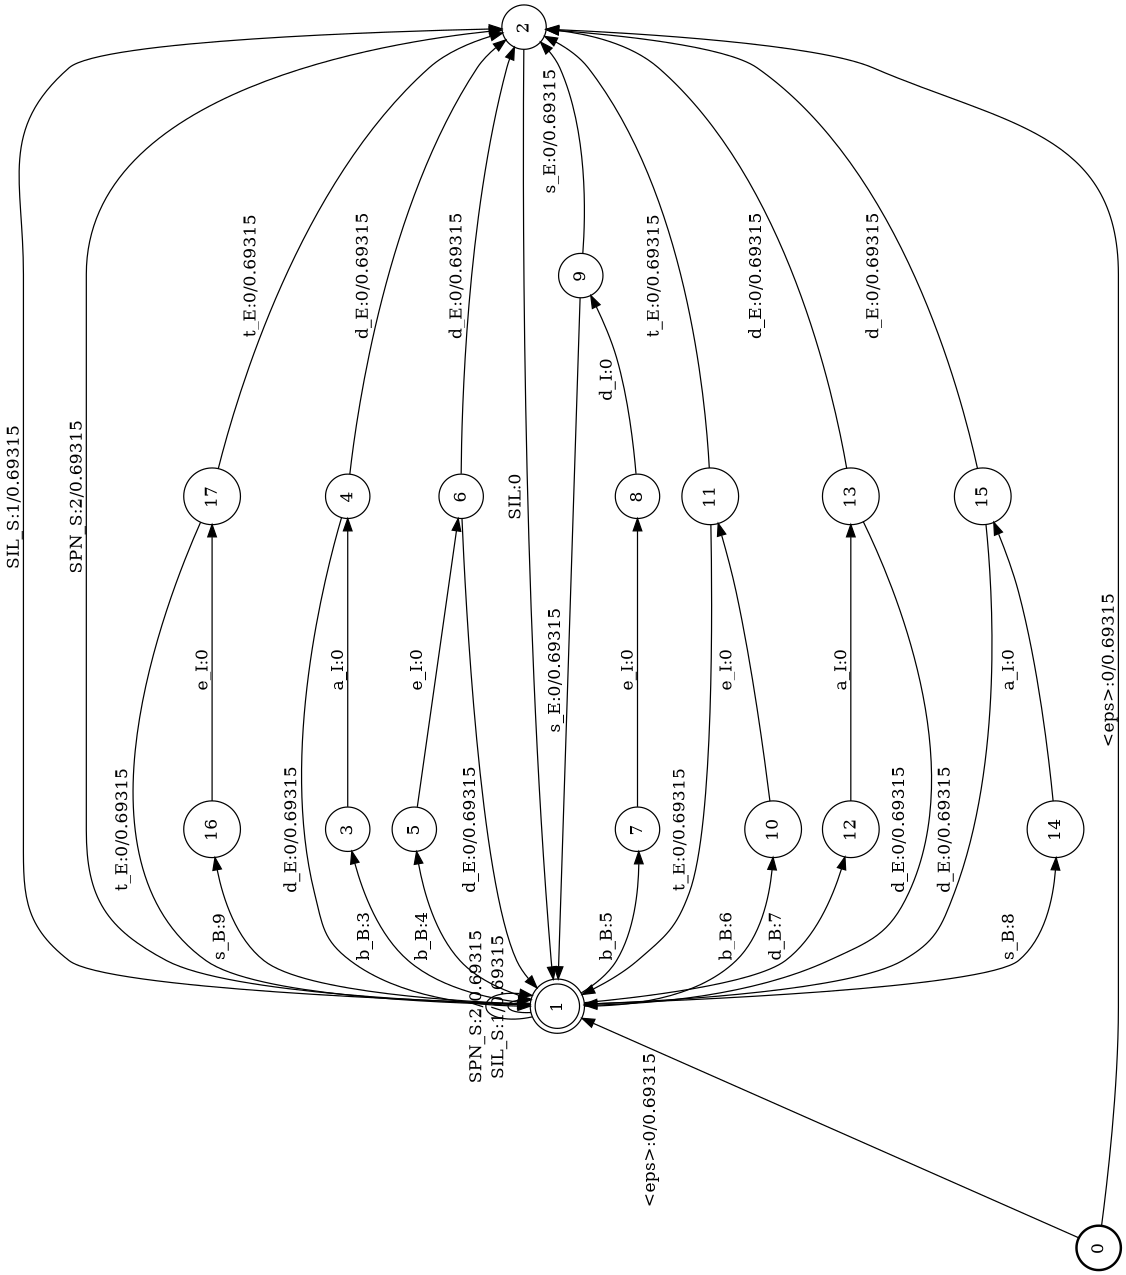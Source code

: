 digraph FST {
rankdir = LR;
size = "8.5,11";
label = "";
center = 1;
orientation = Landscape;
ranksep = "0.4";
nodesep = "0.25";
0 [label = "0", shape = circle, style = bold, fontsize = 14]
	0 -> 1 [label = "<eps>:0/0.69315", fontsize = 14];
	0 -> 2 [label = "<eps>:0/0.69315", fontsize = 14];
1 [label = "1", shape = doublecircle, style = solid, fontsize = 14]
	1 -> 1 [label = "SIL_S:1/0.69315", fontsize = 14];
	1 -> 2 [label = "SIL_S:1/0.69315", fontsize = 14];
	1 -> 1 [label = "SPN_S:2/0.69315", fontsize = 14];
	1 -> 2 [label = "SPN_S:2/0.69315", fontsize = 14];
	1 -> 3 [label = "b_B:3", fontsize = 14];
	1 -> 5 [label = "b_B:4", fontsize = 14];
	1 -> 7 [label = "b_B:5", fontsize = 14];
	1 -> 10 [label = "b_B:6", fontsize = 14];
	1 -> 12 [label = "d_B:7", fontsize = 14];
	1 -> 14 [label = "s_B:8", fontsize = 14];
	1 -> 16 [label = "s_B:9", fontsize = 14];
2 [label = "2", shape = circle, style = solid, fontsize = 14]
	2 -> 1 [label = "SIL:0", fontsize = 14];
3 [label = "3", shape = circle, style = solid, fontsize = 14]
	3 -> 4 [label = "a_I:0", fontsize = 14];
4 [label = "4", shape = circle, style = solid, fontsize = 14]
	4 -> 1 [label = "d_E:0/0.69315", fontsize = 14];
	4 -> 2 [label = "d_E:0/0.69315", fontsize = 14];
5 [label = "5", shape = circle, style = solid, fontsize = 14]
	5 -> 6 [label = "e_I:0", fontsize = 14];
6 [label = "6", shape = circle, style = solid, fontsize = 14]
	6 -> 1 [label = "d_E:0/0.69315", fontsize = 14];
	6 -> 2 [label = "d_E:0/0.69315", fontsize = 14];
7 [label = "7", shape = circle, style = solid, fontsize = 14]
	7 -> 8 [label = "e_I:0", fontsize = 14];
8 [label = "8", shape = circle, style = solid, fontsize = 14]
	8 -> 9 [label = "d_I:0", fontsize = 14];
9 [label = "9", shape = circle, style = solid, fontsize = 14]
	9 -> 1 [label = "s_E:0/0.69315", fontsize = 14];
	9 -> 2 [label = "s_E:0/0.69315", fontsize = 14];
10 [label = "10", shape = circle, style = solid, fontsize = 14]
	10 -> 11 [label = "e_I:0", fontsize = 14];
11 [label = "11", shape = circle, style = solid, fontsize = 14]
	11 -> 1 [label = "t_E:0/0.69315", fontsize = 14];
	11 -> 2 [label = "t_E:0/0.69315", fontsize = 14];
12 [label = "12", shape = circle, style = solid, fontsize = 14]
	12 -> 13 [label = "a_I:0", fontsize = 14];
13 [label = "13", shape = circle, style = solid, fontsize = 14]
	13 -> 1 [label = "d_E:0/0.69315", fontsize = 14];
	13 -> 2 [label = "d_E:0/0.69315", fontsize = 14];
14 [label = "14", shape = circle, style = solid, fontsize = 14]
	14 -> 15 [label = "a_I:0", fontsize = 14];
15 [label = "15", shape = circle, style = solid, fontsize = 14]
	15 -> 1 [label = "d_E:0/0.69315", fontsize = 14];
	15 -> 2 [label = "d_E:0/0.69315", fontsize = 14];
16 [label = "16", shape = circle, style = solid, fontsize = 14]
	16 -> 17 [label = "e_I:0", fontsize = 14];
17 [label = "17", shape = circle, style = solid, fontsize = 14]
	17 -> 1 [label = "t_E:0/0.69315", fontsize = 14];
	17 -> 2 [label = "t_E:0/0.69315", fontsize = 14];
}
